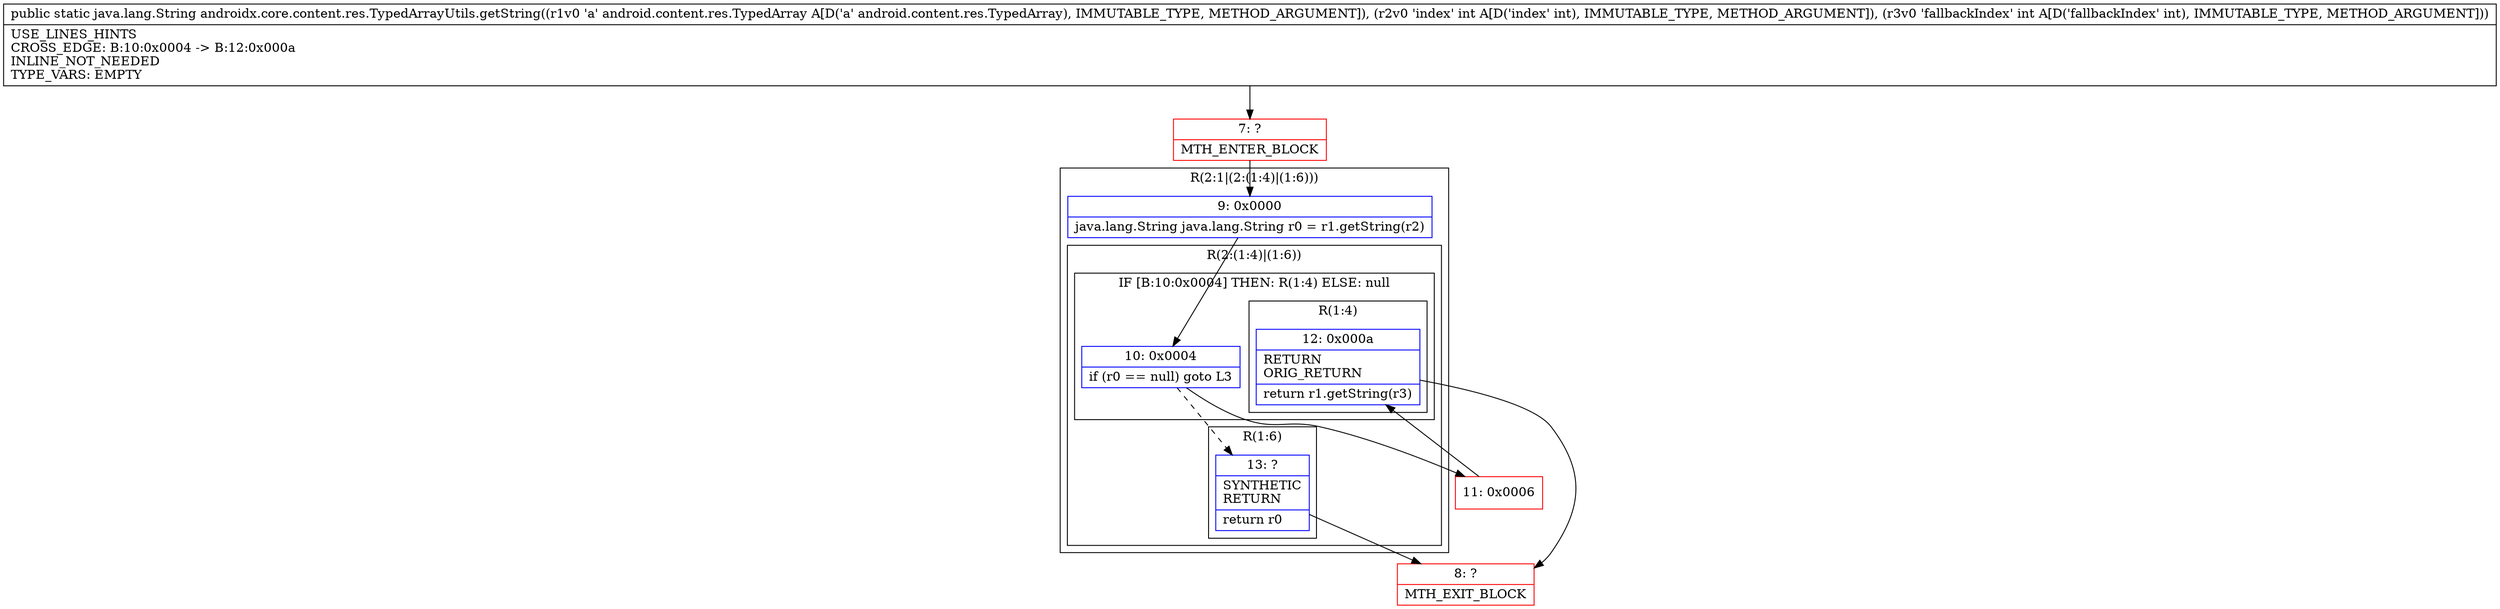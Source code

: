 digraph "CFG forandroidx.core.content.res.TypedArrayUtils.getString(Landroid\/content\/res\/TypedArray;II)Ljava\/lang\/String;" {
subgraph cluster_Region_1809333576 {
label = "R(2:1|(2:(1:4)|(1:6)))";
node [shape=record,color=blue];
Node_9 [shape=record,label="{9\:\ 0x0000|java.lang.String java.lang.String r0 = r1.getString(r2)\l}"];
subgraph cluster_Region_1325869181 {
label = "R(2:(1:4)|(1:6))";
node [shape=record,color=blue];
subgraph cluster_IfRegion_1930787582 {
label = "IF [B:10:0x0004] THEN: R(1:4) ELSE: null";
node [shape=record,color=blue];
Node_10 [shape=record,label="{10\:\ 0x0004|if (r0 == null) goto L3\l}"];
subgraph cluster_Region_13697399 {
label = "R(1:4)";
node [shape=record,color=blue];
Node_12 [shape=record,label="{12\:\ 0x000a|RETURN\lORIG_RETURN\l|return r1.getString(r3)\l}"];
}
}
subgraph cluster_Region_2061335657 {
label = "R(1:6)";
node [shape=record,color=blue];
Node_13 [shape=record,label="{13\:\ ?|SYNTHETIC\lRETURN\l|return r0\l}"];
}
}
}
Node_7 [shape=record,color=red,label="{7\:\ ?|MTH_ENTER_BLOCK\l}"];
Node_11 [shape=record,color=red,label="{11\:\ 0x0006}"];
Node_8 [shape=record,color=red,label="{8\:\ ?|MTH_EXIT_BLOCK\l}"];
MethodNode[shape=record,label="{public static java.lang.String androidx.core.content.res.TypedArrayUtils.getString((r1v0 'a' android.content.res.TypedArray A[D('a' android.content.res.TypedArray), IMMUTABLE_TYPE, METHOD_ARGUMENT]), (r2v0 'index' int A[D('index' int), IMMUTABLE_TYPE, METHOD_ARGUMENT]), (r3v0 'fallbackIndex' int A[D('fallbackIndex' int), IMMUTABLE_TYPE, METHOD_ARGUMENT]))  | USE_LINES_HINTS\lCROSS_EDGE: B:10:0x0004 \-\> B:12:0x000a\lINLINE_NOT_NEEDED\lTYPE_VARS: EMPTY\l}"];
MethodNode -> Node_7;Node_9 -> Node_10;
Node_10 -> Node_11;
Node_10 -> Node_13[style=dashed];
Node_12 -> Node_8;
Node_13 -> Node_8;
Node_7 -> Node_9;
Node_11 -> Node_12;
}


